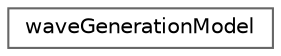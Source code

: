 digraph "Graphical Class Hierarchy"
{
 // LATEX_PDF_SIZE
  bgcolor="transparent";
  edge [fontname=Helvetica,fontsize=10,labelfontname=Helvetica,labelfontsize=10];
  node [fontname=Helvetica,fontsize=10,shape=box,height=0.2,width=0.4];
  rankdir="LR";
  Node0 [id="Node000000",label="waveGenerationModel",height=0.2,width=0.4,color="grey40", fillcolor="white", style="filled",URL="$classFoam_1_1waveGenerationModel.html",tooltip=" "];
}
